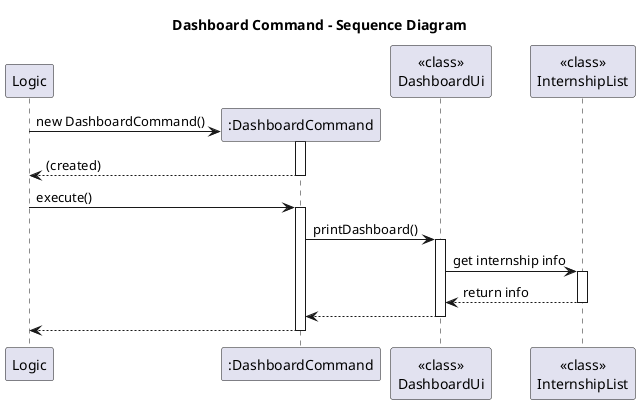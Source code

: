 @startuml
title Dashboard Command - Sequence Diagram

participant Logic
create ":DashboardCommand" as DC
participant "<<class>>\nDashboardUi" as DUi
participant "<<class>>\nInternshipList" as IL

Logic -> DC** : new DashboardCommand()
activate DC
return (created)

Logic -> DC : execute()
activate DC

DC -> DUi : printDashboard()
activate DUi

DUi -> IL : get internship info
activate IL
IL --> DUi : return info
deactivate IL

DUi --> DC
deactivate DUi

DC --> Logic
deactivate DC
@enduml